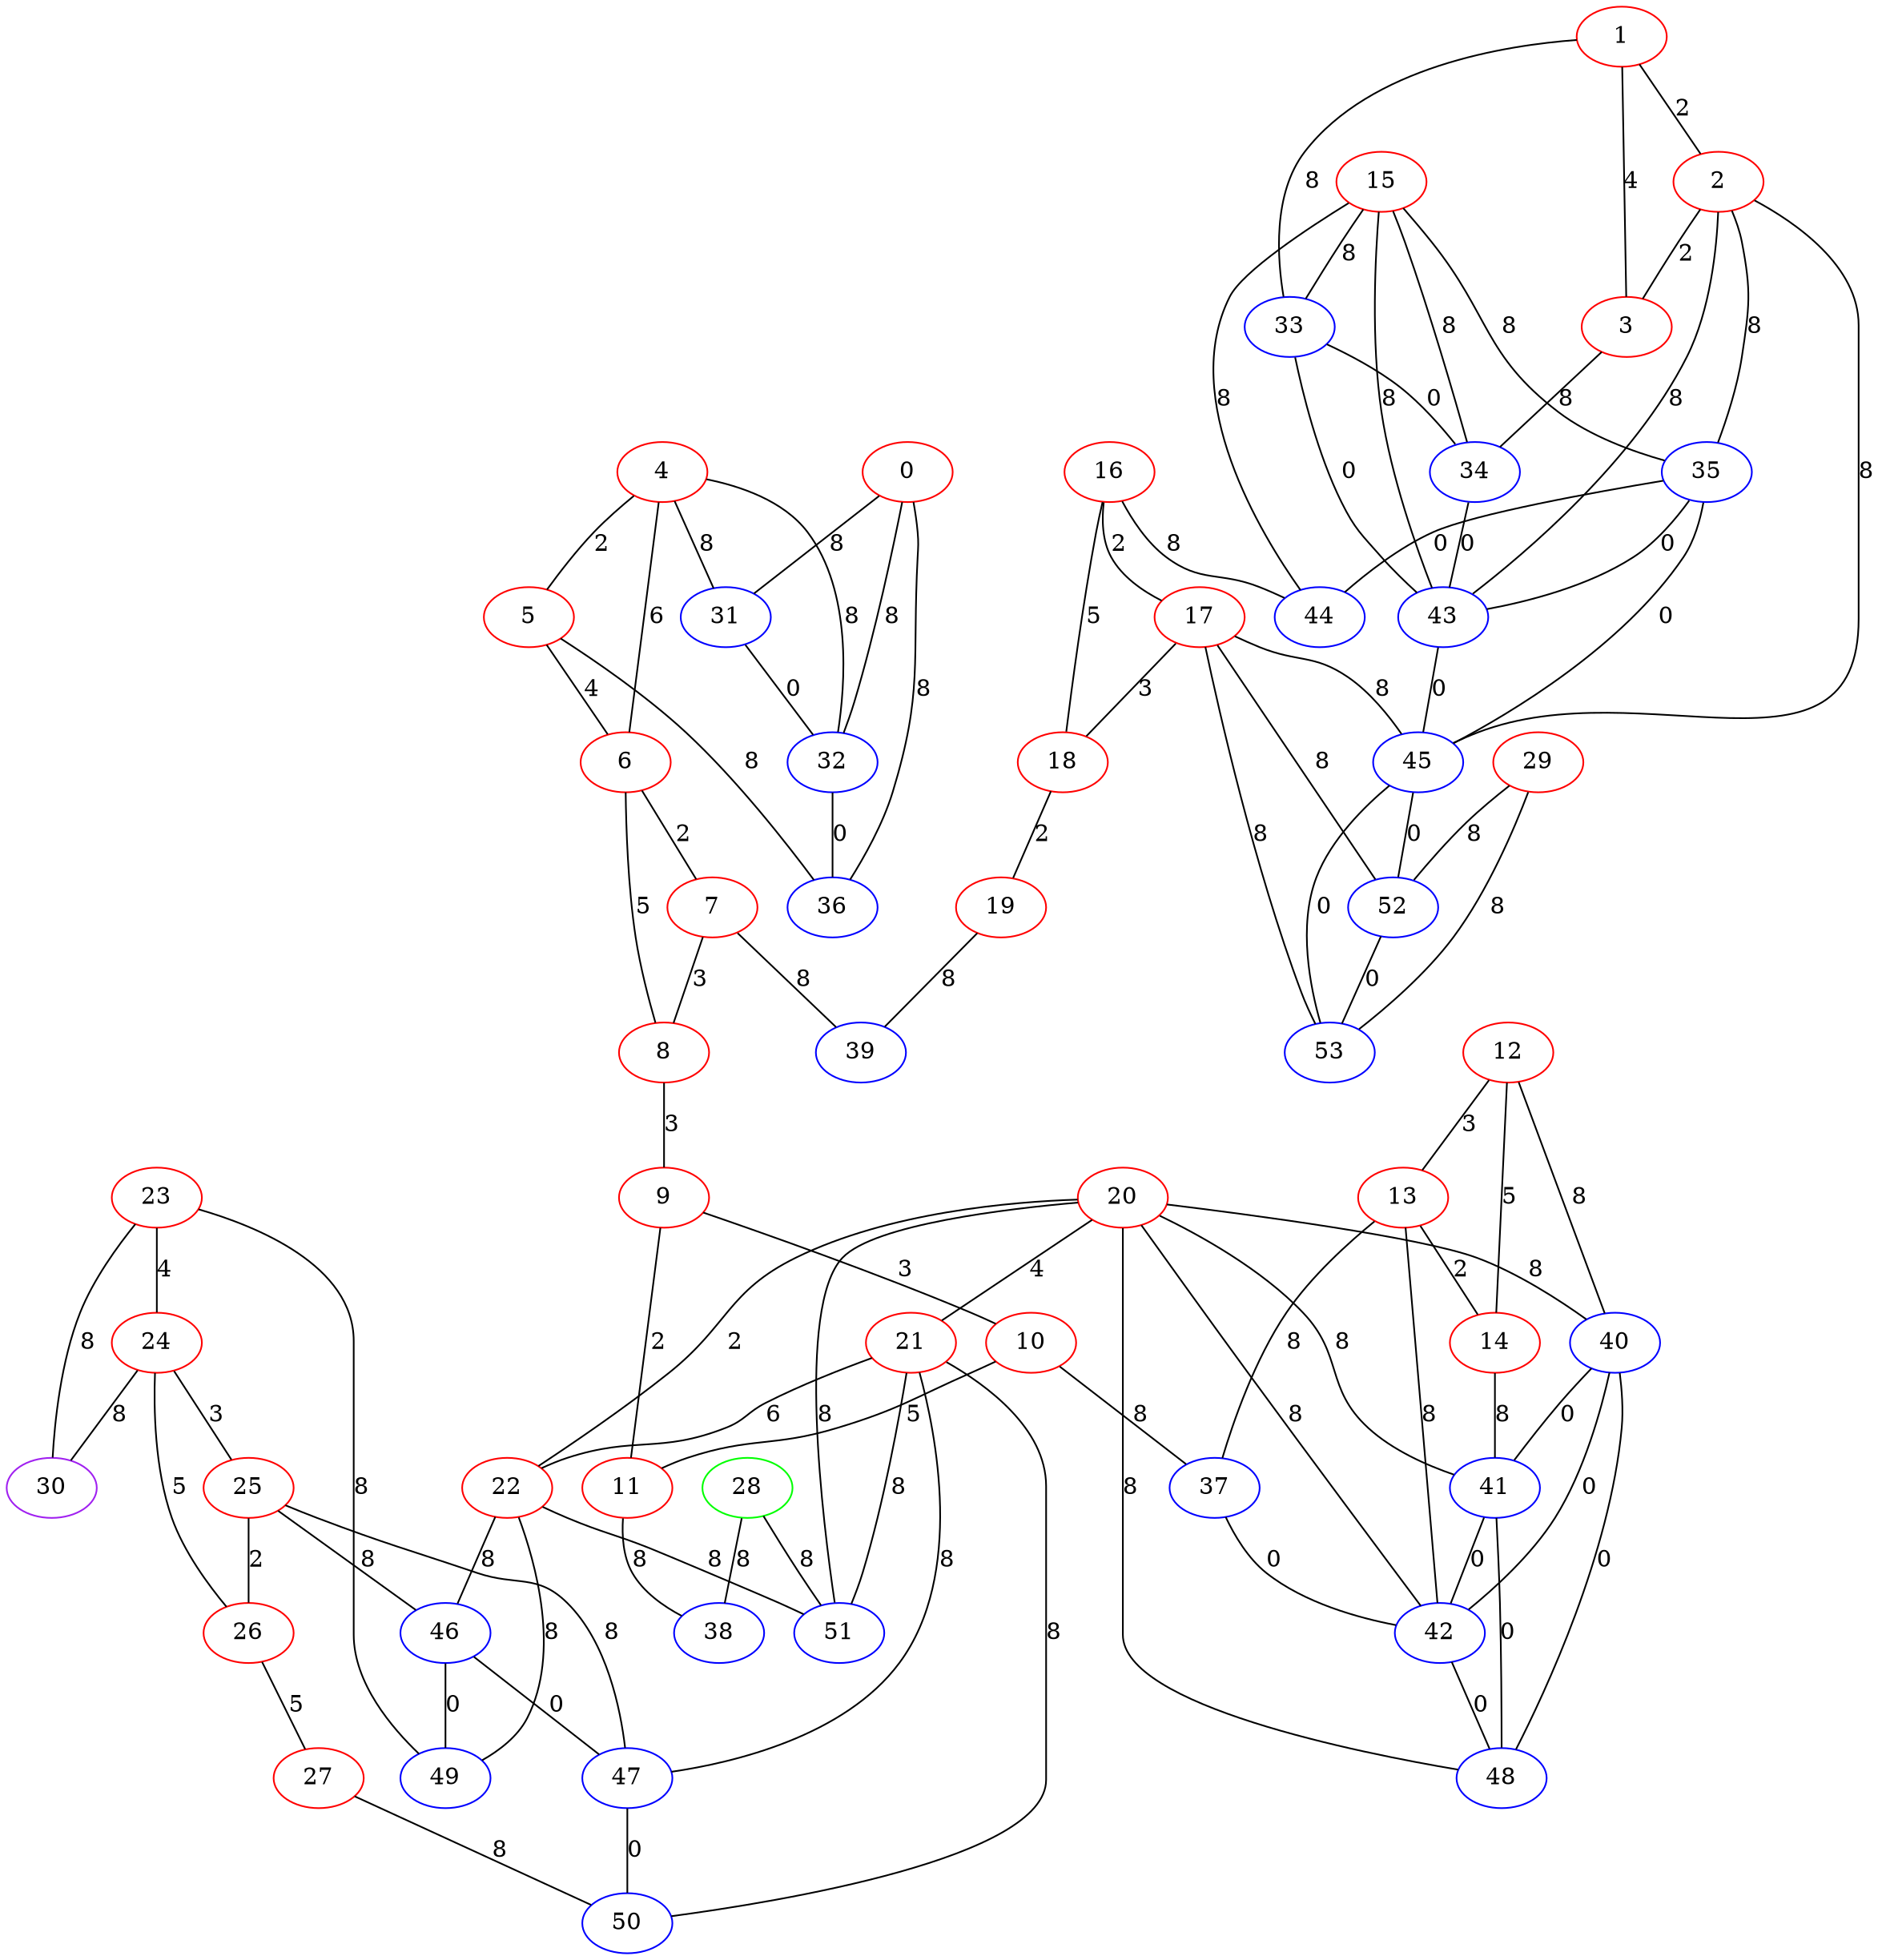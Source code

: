 graph "" {
0 [color=red, weight=1];
1 [color=red, weight=1];
2 [color=red, weight=1];
3 [color=red, weight=1];
4 [color=red, weight=1];
5 [color=red, weight=1];
6 [color=red, weight=1];
7 [color=red, weight=1];
8 [color=red, weight=1];
9 [color=red, weight=1];
10 [color=red, weight=1];
11 [color=red, weight=1];
12 [color=red, weight=1];
13 [color=red, weight=1];
14 [color=red, weight=1];
15 [color=red, weight=1];
16 [color=red, weight=1];
17 [color=red, weight=1];
18 [color=red, weight=1];
19 [color=red, weight=1];
20 [color=red, weight=1];
21 [color=red, weight=1];
22 [color=red, weight=1];
23 [color=red, weight=1];
24 [color=red, weight=1];
25 [color=red, weight=1];
26 [color=red, weight=1];
27 [color=red, weight=1];
28 [color=green, weight=2];
29 [color=red, weight=1];
30 [color=purple, weight=4];
31 [color=blue, weight=3];
32 [color=blue, weight=3];
33 [color=blue, weight=3];
34 [color=blue, weight=3];
35 [color=blue, weight=3];
36 [color=blue, weight=3];
37 [color=blue, weight=3];
38 [color=blue, weight=3];
39 [color=blue, weight=3];
40 [color=blue, weight=3];
41 [color=blue, weight=3];
42 [color=blue, weight=3];
43 [color=blue, weight=3];
44 [color=blue, weight=3];
45 [color=blue, weight=3];
46 [color=blue, weight=3];
47 [color=blue, weight=3];
48 [color=blue, weight=3];
49 [color=blue, weight=3];
50 [color=blue, weight=3];
51 [color=blue, weight=3];
52 [color=blue, weight=3];
53 [color=blue, weight=3];
0 -- 32  [key=0, label=8];
0 -- 36  [key=0, label=8];
0 -- 31  [key=0, label=8];
1 -- 33  [key=0, label=8];
1 -- 2  [key=0, label=2];
1 -- 3  [key=0, label=4];
2 -- 3  [key=0, label=2];
2 -- 45  [key=0, label=8];
2 -- 35  [key=0, label=8];
2 -- 43  [key=0, label=8];
3 -- 34  [key=0, label=8];
4 -- 32  [key=0, label=8];
4 -- 5  [key=0, label=2];
4 -- 6  [key=0, label=6];
4 -- 31  [key=0, label=8];
5 -- 36  [key=0, label=8];
5 -- 6  [key=0, label=4];
6 -- 8  [key=0, label=5];
6 -- 7  [key=0, label=2];
7 -- 8  [key=0, label=3];
7 -- 39  [key=0, label=8];
8 -- 9  [key=0, label=3];
9 -- 10  [key=0, label=3];
9 -- 11  [key=0, label=2];
10 -- 11  [key=0, label=5];
10 -- 37  [key=0, label=8];
11 -- 38  [key=0, label=8];
12 -- 40  [key=0, label=8];
12 -- 13  [key=0, label=3];
12 -- 14  [key=0, label=5];
13 -- 42  [key=0, label=8];
13 -- 37  [key=0, label=8];
13 -- 14  [key=0, label=2];
14 -- 41  [key=0, label=8];
15 -- 33  [key=0, label=8];
15 -- 34  [key=0, label=8];
15 -- 35  [key=0, label=8];
15 -- 44  [key=0, label=8];
15 -- 43  [key=0, label=8];
16 -- 17  [key=0, label=2];
16 -- 18  [key=0, label=5];
16 -- 44  [key=0, label=8];
17 -- 18  [key=0, label=3];
17 -- 52  [key=0, label=8];
17 -- 45  [key=0, label=8];
17 -- 53  [key=0, label=8];
18 -- 19  [key=0, label=2];
19 -- 39  [key=0, label=8];
20 -- 40  [key=0, label=8];
20 -- 41  [key=0, label=8];
20 -- 42  [key=0, label=8];
20 -- 48  [key=0, label=8];
20 -- 51  [key=0, label=8];
20 -- 21  [key=0, label=4];
20 -- 22  [key=0, label=2];
21 -- 50  [key=0, label=8];
21 -- 51  [key=0, label=8];
21 -- 22  [key=0, label=6];
21 -- 47  [key=0, label=8];
22 -- 49  [key=0, label=8];
22 -- 51  [key=0, label=8];
22 -- 46  [key=0, label=8];
23 -- 24  [key=0, label=4];
23 -- 49  [key=0, label=8];
23 -- 30  [key=0, label=8];
24 -- 25  [key=0, label=3];
24 -- 26  [key=0, label=5];
24 -- 30  [key=0, label=8];
25 -- 26  [key=0, label=2];
25 -- 46  [key=0, label=8];
25 -- 47  [key=0, label=8];
26 -- 27  [key=0, label=5];
27 -- 50  [key=0, label=8];
28 -- 51  [key=0, label=8];
28 -- 38  [key=0, label=8];
29 -- 52  [key=0, label=8];
29 -- 53  [key=0, label=8];
31 -- 32  [key=0, label=0];
32 -- 36  [key=0, label=0];
33 -- 34  [key=0, label=0];
33 -- 43  [key=0, label=0];
34 -- 43  [key=0, label=0];
35 -- 43  [key=0, label=0];
35 -- 44  [key=0, label=0];
35 -- 45  [key=0, label=0];
37 -- 42  [key=0, label=0];
40 -- 48  [key=0, label=0];
40 -- 41  [key=0, label=0];
40 -- 42  [key=0, label=0];
41 -- 48  [key=0, label=0];
41 -- 42  [key=0, label=0];
42 -- 48  [key=0, label=0];
43 -- 45  [key=0, label=0];
45 -- 52  [key=0, label=0];
45 -- 53  [key=0, label=0];
46 -- 49  [key=0, label=0];
46 -- 47  [key=0, label=0];
47 -- 50  [key=0, label=0];
52 -- 53  [key=0, label=0];
}
